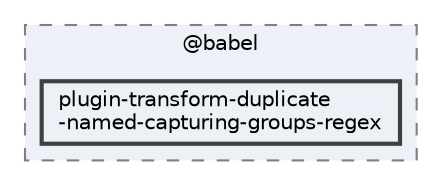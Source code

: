 digraph "C:/Users/arisc/OneDrive/Documents/GitHub/FINAL/EcoEats-Project/node_modules/@babel/plugin-transform-duplicate-named-capturing-groups-regex"
{
 // LATEX_PDF_SIZE
  bgcolor="transparent";
  edge [fontname=Helvetica,fontsize=10,labelfontname=Helvetica,labelfontsize=10];
  node [fontname=Helvetica,fontsize=10,shape=box,height=0.2,width=0.4];
  compound=true
  subgraph clusterdir_722061c1cf8b4789a21e021c5ce72eb2 {
    graph [ bgcolor="#edf0f7", pencolor="grey50", label="@babel", fontname=Helvetica,fontsize=10 style="filled,dashed", URL="dir_722061c1cf8b4789a21e021c5ce72eb2.html",tooltip=""]
  dir_6513ed008f0611a5848eee7eac13d60f [label="plugin-transform-duplicate\l-named-capturing-groups-regex", fillcolor="#edf0f7", color="grey25", style="filled,bold", URL="dir_6513ed008f0611a5848eee7eac13d60f.html",tooltip=""];
  }
}
